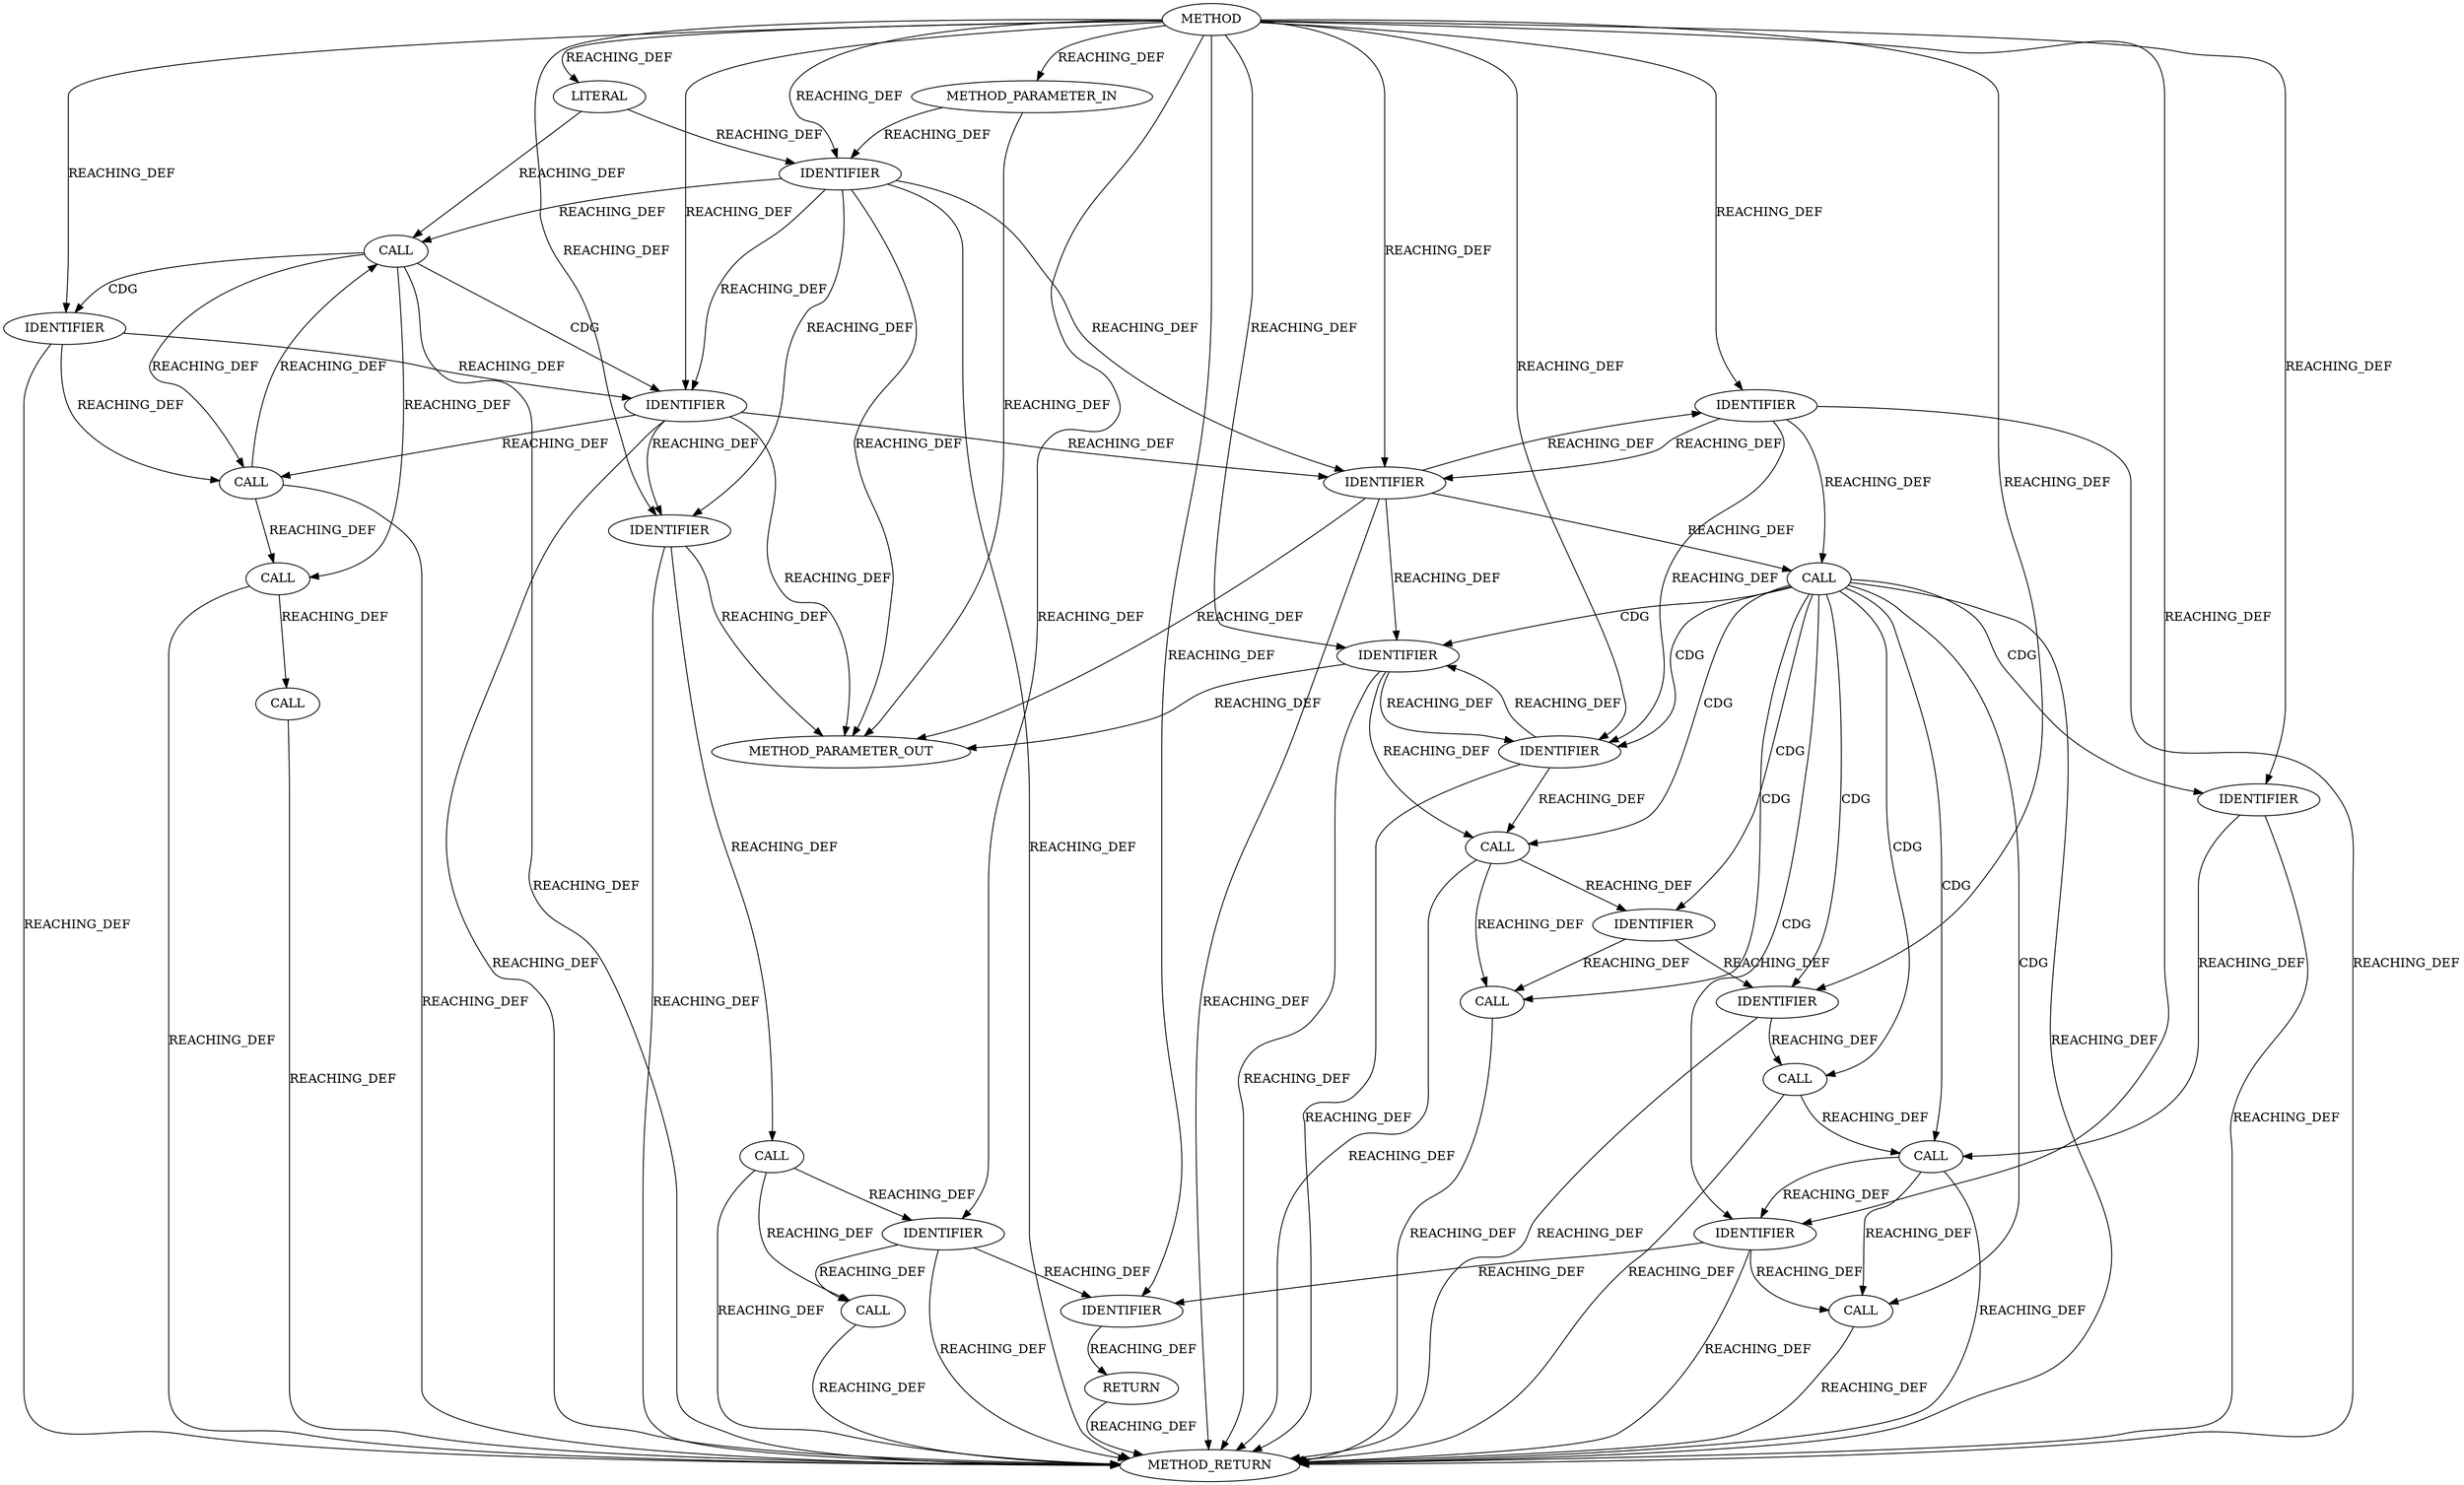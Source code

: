 strict digraph "" {
	node [label="\N"];
	1201	[ARGUMENT_INDEX=1,
		CODE=rem_len,
		COLUMN_NUMBER=27,
		LINE_NUMBER=399,
		NAME=rem_len,
		ORDER=1,
		TYPE_FULL_NAME=int,
		filename="messenger_v2.c",
		label=IDENTIFIER];
	1200	[ARGUMENT_INDEX=1,
		CODE="padded_len(rem_len)",
		COLUMN_NUMBER=16,
		DISPATCH_TYPE=STATIC_DISPATCH,
		LINE_NUMBER=399,
		METHOD_FULL_NAME=padded_len,
		NAME=padded_len,
		ORDER=1,
		TYPE_FULL_NAME="<empty>",
		filename="messenger_v2.c",
		label=CALL];
	1201 -> 1200	[VARIABLE=rem_len,
		label=REACHING_DEF];
	1218	[CODE=RET,
		COLUMN_NUMBER=1,
		EVALUATION_STRATEGY=BY_VALUE,
		LINE_NUMBER=388,
		ORDER=4,
		TYPE_FULL_NAME=int,
		filename="messenger_v2.c",
		label=METHOD_RETURN];
	1201 -> 1218	[VARIABLE=rem_len,
		label=REACHING_DEF];
	1200 -> 1218	[VARIABLE="padded_len(rem_len)",
		label=REACHING_DEF];
	1199	[ARGUMENT_INDEX=2,
		CODE="padded_len(rem_len) + CEPH_GCM_TAG_LEN",
		COLUMN_NUMBER=16,
		DISPATCH_TYPE=STATIC_DISPATCH,
		LINE_NUMBER=399,
		METHOD_FULL_NAME="<operator>.addition",
		NAME="<operator>.addition",
		ORDER=2,
		TYPE_FULL_NAME="<empty>",
		filename="messenger_v2.c",
		label=CALL];
	1200 -> 1199	[VARIABLE="padded_len(rem_len)",
		label=REACHING_DEF];
	1197	[ARGUMENT_INDEX=-1,
		CODE="head_len += padded_len(rem_len) + CEPH_GCM_TAG_LEN",
		COLUMN_NUMBER=4,
		DISPATCH_TYPE=STATIC_DISPATCH,
		LINE_NUMBER=399,
		METHOD_FULL_NAME="<operator>.assignmentPlus",
		NAME="<operator>.assignmentPlus",
		ORDER=2,
		TYPE_FULL_NAME="<empty>",
		filename="messenger_v2.c",
		label=CALL];
	1197 -> 1218	[VARIABLE="head_len += padded_len(rem_len) + CEPH_GCM_TAG_LEN",
		label=REACHING_DEF];
	1174	[ARGUMENT_INDEX=1,
		CODE="ctrl_len < 0 || ctrl_len > CEPH_MSG_MAX_CONTROL_LEN",
		COLUMN_NUMBER=9,
		DISPATCH_TYPE=STATIC_DISPATCH,
		LINE_NUMBER=393,
		METHOD_FULL_NAME="<operator>.logicalOr",
		NAME="<operator>.logicalOr",
		ORDER=1,
		TYPE_FULL_NAME="<empty>",
		filename="messenger_v2.c",
		label=CALL];
	1174 -> 1218	[VARIABLE="ctrl_len < 0 || ctrl_len > CEPH_MSG_MAX_CONTROL_LEN",
		label=REACHING_DEF];
	1173	[ARGUMENT_INDEX=-1,
		CODE="BUG_ON(ctrl_len < 0 || ctrl_len > CEPH_MSG_MAX_CONTROL_LEN)",
		COLUMN_NUMBER=2,
		DISPATCH_TYPE=STATIC_DISPATCH,
		LINE_NUMBER=393,
		METHOD_FULL_NAME=BUG_ON,
		NAME=BUG_ON,
		ORDER=3,
		TYPE_FULL_NAME="<empty>",
		filename="messenger_v2.c",
		label=CALL];
	1174 -> 1173	[VARIABLE="ctrl_len < 0 || ctrl_len > CEPH_MSG_MAX_CONTROL_LEN",
		label=REACHING_DEF];
	1173 -> 1218	[VARIABLE="BUG_ON(ctrl_len < 0 || ctrl_len > CEPH_MSG_MAX_CONTROL_LEN)",
		label=REACHING_DEF];
	1188	[ARGUMENT_INDEX=-1,
		CODE="ctrl_len > CEPH_PREAMBLE_INLINE_LEN",
		COLUMN_NUMBER=7,
		DISPATCH_TYPE=STATIC_DISPATCH,
		LINE_NUMBER=397,
		METHOD_FULL_NAME="<operator>.greaterThan",
		NAME="<operator>.greaterThan",
		ORDER=1,
		TYPE_FULL_NAME="<empty>",
		filename="messenger_v2.c",
		label=CALL];
	1188 -> 1201	[label=CDG];
	1188 -> 1200	[label=CDG];
	1188 -> 1218	[VARIABLE="ctrl_len > CEPH_PREAMBLE_INLINE_LEN",
		label=REACHING_DEF];
	1188 -> 1197	[label=CDG];
	1192	[ARGUMENT_INDEX=-1,
		CODE="rem_len = ctrl_len - CEPH_PREAMBLE_INLINE_LEN",
		COLUMN_NUMBER=4,
		DISPATCH_TYPE=STATIC_DISPATCH,
		LINE_NUMBER=398,
		METHOD_FULL_NAME="<operator>.assignment",
		NAME="<operator>.assignment",
		ORDER=1,
		TYPE_FULL_NAME="<empty>",
		filename="messenger_v2.c",
		label=CALL];
	1188 -> 1192	[label=CDG];
	1193	[ARGUMENT_INDEX=1,
		CODE=rem_len,
		COLUMN_NUMBER=4,
		LINE_NUMBER=398,
		NAME=rem_len,
		ORDER=1,
		TYPE_FULL_NAME=int,
		filename="messenger_v2.c",
		label=IDENTIFIER];
	1188 -> 1193	[label=CDG];
	1194	[ARGUMENT_INDEX=2,
		CODE="ctrl_len - CEPH_PREAMBLE_INLINE_LEN",
		COLUMN_NUMBER=14,
		DISPATCH_TYPE=STATIC_DISPATCH,
		LINE_NUMBER=398,
		METHOD_FULL_NAME="<operator>.subtraction",
		NAME="<operator>.subtraction",
		ORDER=2,
		TYPE_FULL_NAME="<empty>",
		filename="messenger_v2.c",
		label=CALL];
	1188 -> 1194	[label=CDG];
	1195	[ARGUMENT_INDEX=1,
		CODE=ctrl_len,
		COLUMN_NUMBER=14,
		LINE_NUMBER=398,
		NAME=ctrl_len,
		ORDER=1,
		TYPE_FULL_NAME=int,
		filename="messenger_v2.c",
		label=IDENTIFIER];
	1188 -> 1195	[label=CDG];
	1196	[ARGUMENT_INDEX=2,
		CODE=CEPH_PREAMBLE_INLINE_LEN,
		COLUMN_NUMBER=25,
		LINE_NUMBER=398,
		NAME=CEPH_PREAMBLE_INLINE_LEN,
		ORDER=2,
		TYPE_FULL_NAME=ANY,
		filename="messenger_v2.c",
		label=IDENTIFIER];
	1188 -> 1196	[label=CDG];
	1198	[ARGUMENT_INDEX=1,
		CODE=head_len,
		COLUMN_NUMBER=4,
		LINE_NUMBER=399,
		NAME=head_len,
		ORDER=1,
		TYPE_FULL_NAME=int,
		filename="messenger_v2.c",
		label=IDENTIFIER];
	1188 -> 1198	[label=CDG];
	1188 -> 1199	[label=CDG];
	1202	[ARGUMENT_INDEX=2,
		CODE=CEPH_GCM_TAG_LEN,
		COLUMN_NUMBER=38,
		LINE_NUMBER=399,
		NAME=CEPH_GCM_TAG_LEN,
		ORDER=2,
		TYPE_FULL_NAME=ANY,
		filename="messenger_v2.c",
		label=IDENTIFIER];
	1188 -> 1202	[label=CDG];
	1192 -> 1218	[VARIABLE="rem_len = ctrl_len - CEPH_PREAMBLE_INLINE_LEN",
		label=REACHING_DEF];
	1193 -> 1201	[VARIABLE=rem_len,
		label=REACHING_DEF];
	1193 -> 1192	[VARIABLE=rem_len,
		label=REACHING_DEF];
	1194 -> 1218	[VARIABLE="ctrl_len - CEPH_PREAMBLE_INLINE_LEN",
		label=REACHING_DEF];
	1194 -> 1192	[VARIABLE="ctrl_len - CEPH_PREAMBLE_INLINE_LEN",
		label=REACHING_DEF];
	1194 -> 1193	[VARIABLE="ctrl_len - CEPH_PREAMBLE_INLINE_LEN",
		label=REACHING_DEF];
	1195 -> 1218	[VARIABLE=ctrl_len,
		label=REACHING_DEF];
	1195 -> 1194	[VARIABLE=ctrl_len,
		label=REACHING_DEF];
	1195 -> 1196	[VARIABLE=ctrl_len,
		label=REACHING_DEF];
	13101	[CODE="int ctrl_len",
		COLUMN_NUMBER=28,
		EVALUATION_STRATEGY=BY_VALUE,
		INDEX=1,
		IS_VARIADIC=false,
		LINE_NUMBER=388,
		NAME=ctrl_len,
		ORDER=1,
		TYPE_FULL_NAME=int,
		filename="messenger_v2.c",
		label=METHOD_PARAMETER_OUT];
	1195 -> 13101	[VARIABLE=ctrl_len,
		label=REACHING_DEF];
	1196 -> 1218	[VARIABLE=CEPH_PREAMBLE_INLINE_LEN,
		label=REACHING_DEF];
	1196 -> 1194	[VARIABLE=CEPH_PREAMBLE_INLINE_LEN,
		label=REACHING_DEF];
	1196 -> 1195	[VARIABLE=CEPH_PREAMBLE_INLINE_LEN,
		label=REACHING_DEF];
	1198 -> 1218	[VARIABLE=head_len,
		label=REACHING_DEF];
	1198 -> 1197	[VARIABLE=head_len,
		label=REACHING_DEF];
	1217	[ARGUMENT_INDEX=-1,
		CODE=head_len,
		COLUMN_NUMBER=9,
		LINE_NUMBER=406,
		NAME=head_len,
		ORDER=1,
		TYPE_FULL_NAME=int,
		filename="messenger_v2.c",
		label=IDENTIFIER];
	1198 -> 1217	[VARIABLE=head_len,
		label=REACHING_DEF];
	1199 -> 1218	[VARIABLE="padded_len(rem_len) + CEPH_GCM_TAG_LEN",
		label=REACHING_DEF];
	1199 -> 1197	[VARIABLE="padded_len(rem_len) + CEPH_GCM_TAG_LEN",
		label=REACHING_DEF];
	1199 -> 1198	[VARIABLE="padded_len(rem_len) + CEPH_GCM_TAG_LEN",
		label=REACHING_DEF];
	1202 -> 1218	[VARIABLE=CEPH_GCM_TAG_LEN,
		label=REACHING_DEF];
	1202 -> 1199	[VARIABLE=CEPH_GCM_TAG_LEN,
		label=REACHING_DEF];
	1176	[ARGUMENT_INDEX=1,
		CODE=ctrl_len,
		COLUMN_NUMBER=9,
		LINE_NUMBER=393,
		NAME=ctrl_len,
		ORDER=1,
		TYPE_FULL_NAME=int,
		filename="messenger_v2.c",
		label=IDENTIFIER];
	1176 -> 1218	[VARIABLE=ctrl_len,
		label=REACHING_DEF];
	1175	[ARGUMENT_INDEX=1,
		CODE="ctrl_len < 0",
		COLUMN_NUMBER=9,
		DISPATCH_TYPE=STATIC_DISPATCH,
		LINE_NUMBER=393,
		METHOD_FULL_NAME="<operator>.lessThan",
		NAME="<operator>.lessThan",
		ORDER=1,
		TYPE_FULL_NAME="<empty>",
		filename="messenger_v2.c",
		label=CALL];
	1176 -> 1175	[VARIABLE=ctrl_len,
		label=REACHING_DEF];
	1179	[ARGUMENT_INDEX=1,
		CODE=ctrl_len,
		COLUMN_NUMBER=25,
		LINE_NUMBER=393,
		NAME=ctrl_len,
		ORDER=1,
		TYPE_FULL_NAME=int,
		filename="messenger_v2.c",
		label=IDENTIFIER];
	1176 -> 1179	[VARIABLE=ctrl_len,
		label=REACHING_DEF];
	1189	[ARGUMENT_INDEX=1,
		CODE=ctrl_len,
		COLUMN_NUMBER=7,
		LINE_NUMBER=397,
		NAME=ctrl_len,
		ORDER=1,
		TYPE_FULL_NAME=int,
		filename="messenger_v2.c",
		label=IDENTIFIER];
	1176 -> 1189	[VARIABLE=ctrl_len,
		label=REACHING_DEF];
	1214	[ARGUMENT_INDEX=1,
		CODE=ctrl_len,
		COLUMN_NUMBER=16,
		LINE_NUMBER=404,
		NAME=ctrl_len,
		ORDER=1,
		TYPE_FULL_NAME=int,
		filename="messenger_v2.c",
		label=IDENTIFIER];
	1176 -> 1214	[VARIABLE=ctrl_len,
		label=REACHING_DEF];
	1176 -> 13101	[VARIABLE=ctrl_len,
		label=REACHING_DEF];
	1175 -> 1218	[VARIABLE="ctrl_len < 0",
		label=REACHING_DEF];
	1175 -> 1174	[VARIABLE="ctrl_len < 0",
		label=REACHING_DEF];
	1175 -> 1179	[label=CDG];
	1178	[ARGUMENT_INDEX=2,
		CODE="ctrl_len > CEPH_MSG_MAX_CONTROL_LEN",
		COLUMN_NUMBER=25,
		DISPATCH_TYPE=STATIC_DISPATCH,
		LINE_NUMBER=393,
		METHOD_FULL_NAME="<operator>.greaterThan",
		NAME="<operator>.greaterThan",
		ORDER=2,
		TYPE_FULL_NAME="<empty>",
		filename="messenger_v2.c",
		label=CALL];
	1175 -> 1178	[VARIABLE="ctrl_len < 0",
		label=REACHING_DEF];
	1180	[ARGUMENT_INDEX=2,
		CODE=CEPH_MSG_MAX_CONTROL_LEN,
		COLUMN_NUMBER=36,
		LINE_NUMBER=393,
		NAME=CEPH_MSG_MAX_CONTROL_LEN,
		ORDER=2,
		TYPE_FULL_NAME=ANY,
		filename="messenger_v2.c",
		label=IDENTIFIER];
	1175 -> 1180	[label=CDG];
	1179 -> 1218	[VARIABLE=ctrl_len,
		label=REACHING_DEF];
	1179 -> 1189	[VARIABLE=ctrl_len,
		label=REACHING_DEF];
	1179 -> 1214	[VARIABLE=ctrl_len,
		label=REACHING_DEF];
	1179 -> 13101	[VARIABLE=ctrl_len,
		label=REACHING_DEF];
	1179 -> 1178	[VARIABLE=ctrl_len,
		label=REACHING_DEF];
	1189 -> 1218	[VARIABLE=ctrl_len,
		label=REACHING_DEF];
	1189 -> 1188	[VARIABLE=ctrl_len,
		label=REACHING_DEF];
	1189 -> 1195	[VARIABLE=ctrl_len,
		label=REACHING_DEF];
	1189 -> 13101	[VARIABLE=ctrl_len,
		label=REACHING_DEF];
	1190	[ARGUMENT_INDEX=2,
		CODE=CEPH_PREAMBLE_INLINE_LEN,
		COLUMN_NUMBER=18,
		LINE_NUMBER=397,
		NAME=CEPH_PREAMBLE_INLINE_LEN,
		ORDER=2,
		TYPE_FULL_NAME=ANY,
		filename="messenger_v2.c",
		label=IDENTIFIER];
	1189 -> 1190	[VARIABLE=ctrl_len,
		label=REACHING_DEF];
	1214 -> 1218	[VARIABLE=ctrl_len,
		label=REACHING_DEF];
	1214 -> 13101	[VARIABLE=ctrl_len,
		label=REACHING_DEF];
	1213	[ARGUMENT_INDEX=2,
		CODE="ctrl_len + CEPH_CRC_LEN",
		COLUMN_NUMBER=16,
		DISPATCH_TYPE=STATIC_DISPATCH,
		LINE_NUMBER=404,
		METHOD_FULL_NAME="<operator>.addition",
		NAME="<operator>.addition",
		ORDER=2,
		TYPE_FULL_NAME="<empty>",
		filename="messenger_v2.c",
		label=CALL];
	1214 -> 1213	[VARIABLE=ctrl_len,
		label=REACHING_DEF];
	1178 -> 1218	[VARIABLE="ctrl_len > CEPH_MSG_MAX_CONTROL_LEN",
		label=REACHING_DEF];
	1178 -> 1174	[VARIABLE="ctrl_len > CEPH_MSG_MAX_CONTROL_LEN",
		label=REACHING_DEF];
	1178 -> 1175	[VARIABLE="ctrl_len > CEPH_MSG_MAX_CONTROL_LEN",
		label=REACHING_DEF];
	1213 -> 1218	[VARIABLE="ctrl_len + CEPH_CRC_LEN",
		label=REACHING_DEF];
	1211	[ARGUMENT_INDEX=1,
		CODE="head_len += ctrl_len + CEPH_CRC_LEN",
		COLUMN_NUMBER=4,
		DISPATCH_TYPE=STATIC_DISPATCH,
		LINE_NUMBER=404,
		METHOD_FULL_NAME="<operator>.assignmentPlus",
		NAME="<operator>.assignmentPlus",
		ORDER=1,
		TYPE_FULL_NAME="<empty>",
		filename="messenger_v2.c",
		label=CALL];
	1213 -> 1211	[VARIABLE="ctrl_len + CEPH_CRC_LEN",
		label=REACHING_DEF];
	1212	[ARGUMENT_INDEX=1,
		CODE=head_len,
		COLUMN_NUMBER=4,
		LINE_NUMBER=404,
		NAME=head_len,
		ORDER=1,
		TYPE_FULL_NAME=int,
		filename="messenger_v2.c",
		label=IDENTIFIER];
	1213 -> 1212	[VARIABLE="ctrl_len + CEPH_CRC_LEN",
		label=REACHING_DEF];
	1211 -> 1218	[VARIABLE="head_len += ctrl_len + CEPH_CRC_LEN",
		label=REACHING_DEF];
	1216	[ARGUMENT_INDEX=-1,
		CODE="return head_len;",
		COLUMN_NUMBER=2,
		LINE_NUMBER=406,
		ORDER=5,
		filename="messenger_v2.c",
		label=RETURN];
	1217 -> 1216	[VARIABLE=head_len,
		label=REACHING_DEF];
	1216 -> 1218	[VARIABLE="<RET>",
		label=REACHING_DEF];
	1212 -> 1218	[VARIABLE=head_len,
		label=REACHING_DEF];
	1212 -> 1211	[VARIABLE=head_len,
		label=REACHING_DEF];
	1212 -> 1217	[VARIABLE=head_len,
		label=REACHING_DEF];
	1167	[AST_PARENT_FULL_NAME="messenger_v2.c:<global>",
		AST_PARENT_TYPE=TYPE_DECL,
		CODE="static int head_onwire_len(int ctrl_len, bool secure)
{
	int head_len;
	int rem_len;

	BUG_ON(ctrl_len < 0 || ctrl_len > CEPH_MSG_\
MAX_CONTROL_LEN);

	if (secure) {
		head_len = CEPH_PREAMBLE_SECURE_LEN;
		if (ctrl_len > CEPH_PREAMBLE_INLINE_LEN) {
			rem_len = \
ctrl_len - CEPH_PREAMBLE_INLINE_LEN;
			head_len += padded_len(rem_len) + CEPH_GCM_TAG_LEN;
		}
	} else {
		head_len = CEPH_PREAMBLE_\
PLAIN_LEN;
		if (ctrl_len)
			head_len += ctrl_len + CEPH_CRC_LEN;
	}
	return head_len;
}",
		COLUMN_NUMBER=1,
		COLUMN_NUMBER_END=1,
		FILENAME="messenger_v2.c",
		FULL_NAME=head_onwire_len,
		IS_EXTERNAL=false,
		LINE_NUMBER=388,
		LINE_NUMBER_END=407,
		NAME=head_onwire_len,
		ORDER=28,
		SIGNATURE="int head_onwire_len (int,bool)",
		filename="messenger_v2.c",
		label=METHOD];
	1167 -> 1201	[label=REACHING_DEF];
	1167 -> 1195	[label=REACHING_DEF];
	1167 -> 1196	[label=REACHING_DEF];
	1167 -> 1198	[label=REACHING_DEF];
	1167 -> 1202	[label=REACHING_DEF];
	1167 -> 1176	[label=REACHING_DEF];
	1167 -> 1179	[label=REACHING_DEF];
	1167 -> 1189	[label=REACHING_DEF];
	1167 -> 1214	[label=REACHING_DEF];
	1167 -> 1217	[label=REACHING_DEF];
	1167 -> 1212	[label=REACHING_DEF];
	1168	[CODE="int ctrl_len",
		COLUMN_NUMBER=28,
		EVALUATION_STRATEGY=BY_VALUE,
		INDEX=1,
		IS_VARIADIC=false,
		LINE_NUMBER=388,
		NAME=ctrl_len,
		ORDER=1,
		TYPE_FULL_NAME=int,
		filename="messenger_v2.c",
		label=METHOD_PARAMETER_IN];
	1167 -> 1168	[label=REACHING_DEF];
	1177	[ARGUMENT_INDEX=2,
		CODE=0,
		COLUMN_NUMBER=20,
		LINE_NUMBER=393,
		ORDER=2,
		TYPE_FULL_NAME=int,
		filename="messenger_v2.c",
		label=LITERAL];
	1167 -> 1177	[label=REACHING_DEF];
	1167 -> 1180	[label=REACHING_DEF];
	1167 -> 1190	[label=REACHING_DEF];
	1168 -> 1176	[VARIABLE=ctrl_len,
		label=REACHING_DEF];
	1168 -> 13101	[VARIABLE=ctrl_len,
		label=REACHING_DEF];
	1177 -> 1176	[VARIABLE=0,
		label=REACHING_DEF];
	1177 -> 1175	[VARIABLE=0,
		label=REACHING_DEF];
	1180 -> 1218	[VARIABLE=CEPH_MSG_MAX_CONTROL_LEN,
		label=REACHING_DEF];
	1180 -> 1179	[VARIABLE=CEPH_MSG_MAX_CONTROL_LEN,
		label=REACHING_DEF];
	1180 -> 1178	[VARIABLE=CEPH_MSG_MAX_CONTROL_LEN,
		label=REACHING_DEF];
	1190 -> 1218	[VARIABLE=CEPH_PREAMBLE_INLINE_LEN,
		label=REACHING_DEF];
	1190 -> 1188	[VARIABLE=CEPH_PREAMBLE_INLINE_LEN,
		label=REACHING_DEF];
	1190 -> 1196	[VARIABLE=CEPH_PREAMBLE_INLINE_LEN,
		label=REACHING_DEF];
	1190 -> 1189	[VARIABLE=CEPH_PREAMBLE_INLINE_LEN,
		label=REACHING_DEF];
}
